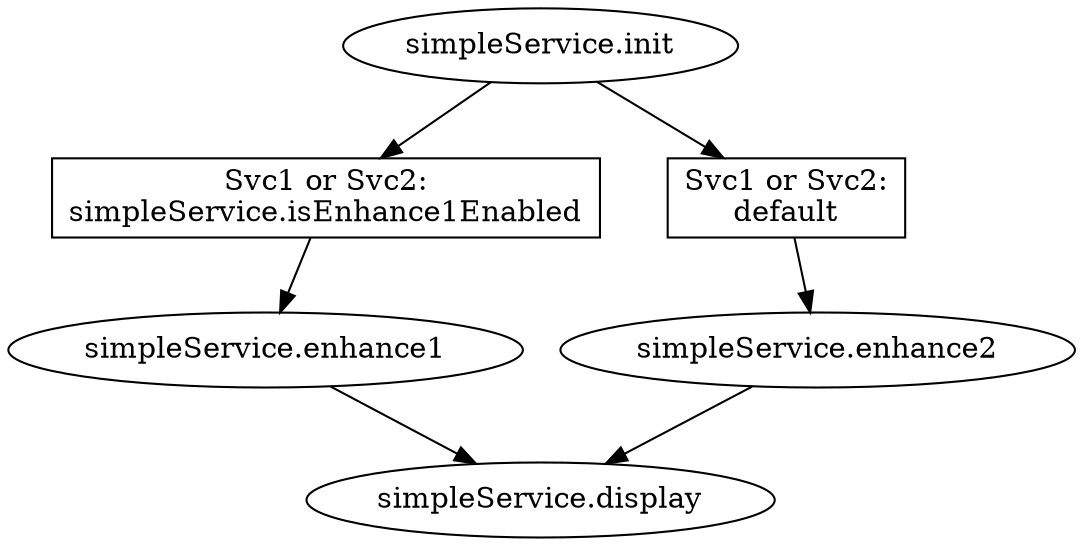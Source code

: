 // TBD
digraph "SimpleFlow" {
    "enhance2" [ label="simpleService.enhance2", shape="ellipse"  ];
    "enhance1" [ label="simpleService.enhance1", shape="ellipse"  ];
    "enhance1_cond" [ label="Svc1 or Svc2:
simpleService.isEnhance1Enabled", shape="box"  ];
    "display" [ label="simpleService.display", shape="ellipse"  ];
    "entryProcessor" [ label="simpleService.init", shape="ellipse"  ];
    "enhance2_cond" [ label="Svc1 or Svc2:
default", shape="box"  ];
    "entryProcessor" -> "enhance1_cond" [ label=""  ];
    "enhance1_cond" -> "enhance1" [ label=""  ];
    "entryProcessor" -> "enhance2_cond" [ label=""  ];
    "enhance2_cond" -> "enhance2" [ label=""  ];
    "enhance2" -> "display" [ label=""  ];
    "enhance1" -> "display" [ label=""  ];
}